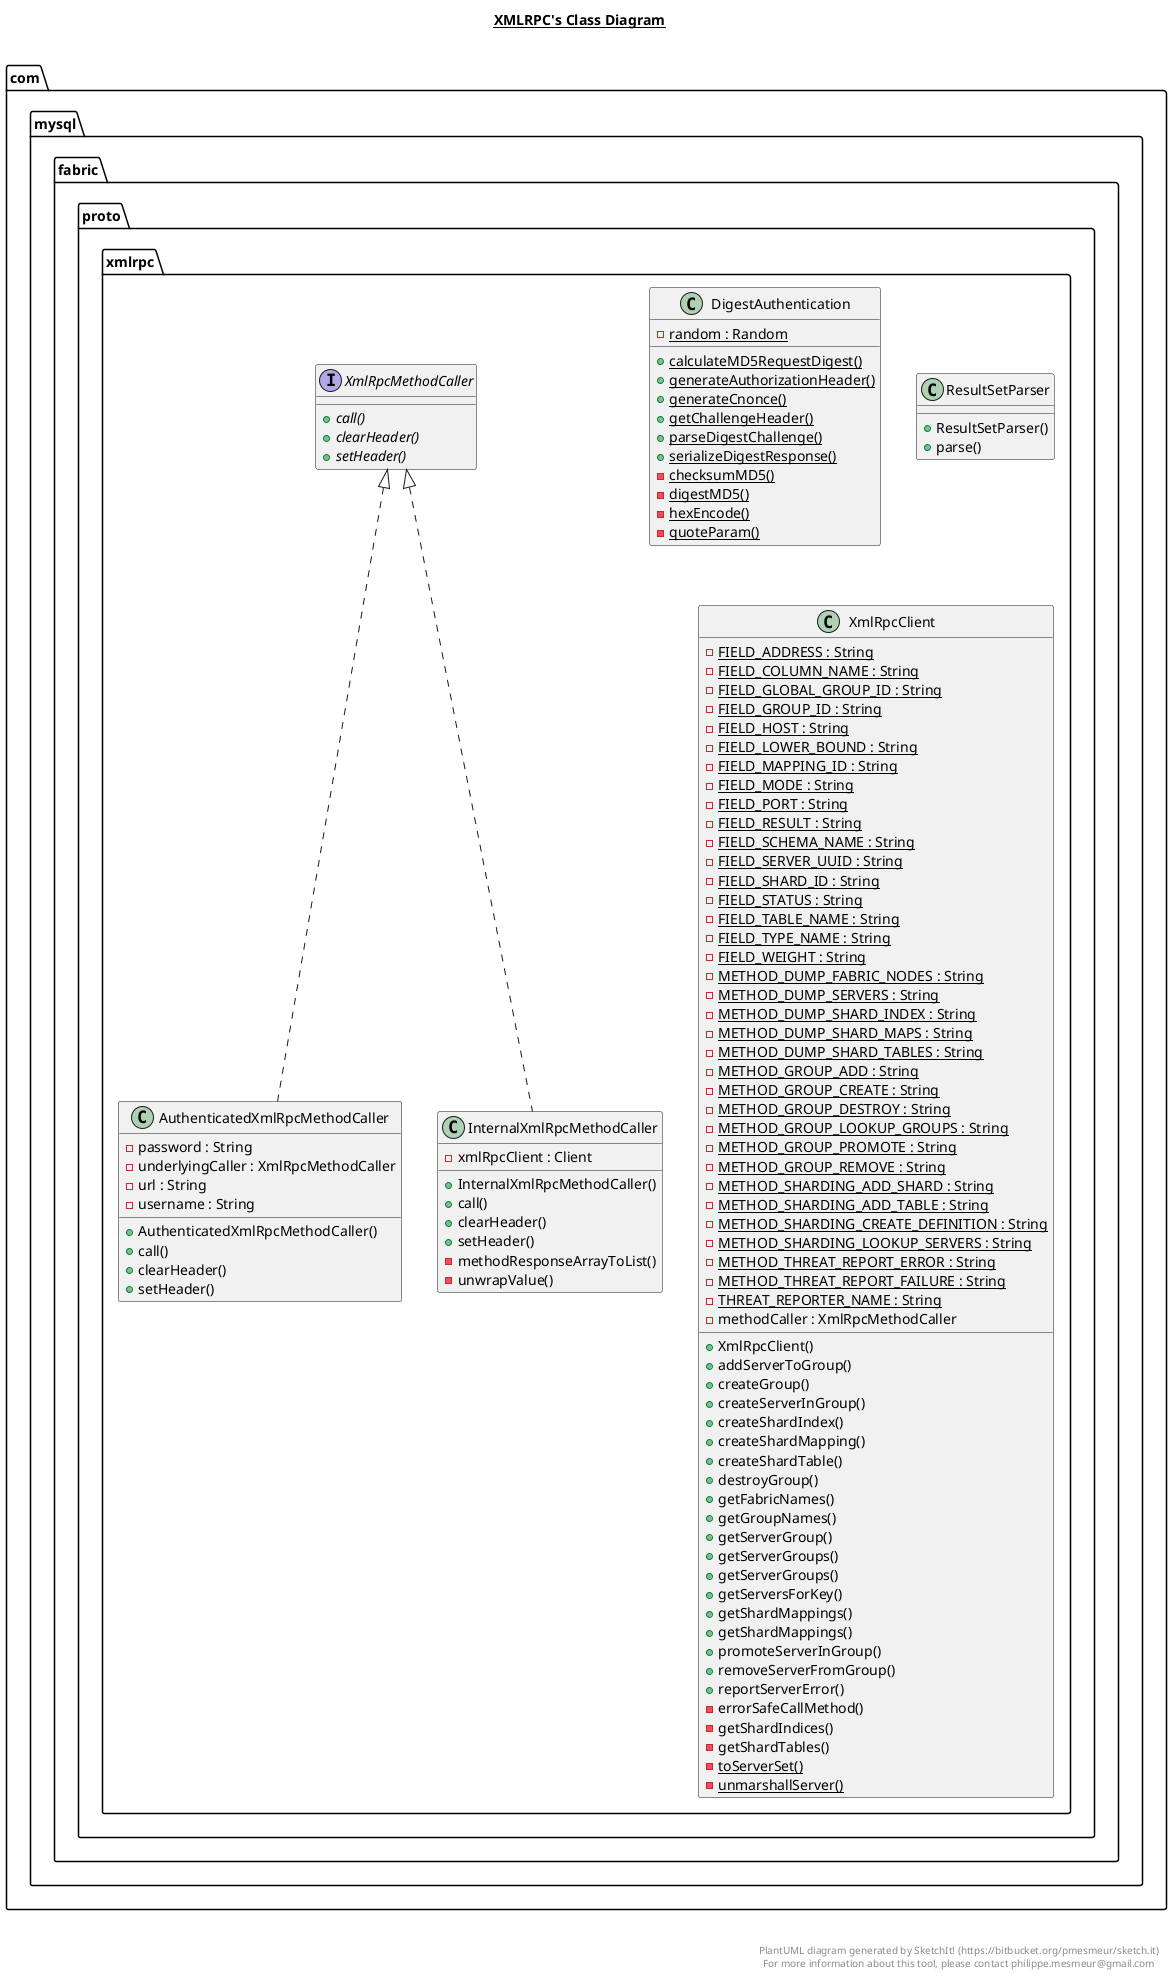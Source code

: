 @startuml

title __XMLRPC's Class Diagram__\n

  namespace com.mysql.fabric {
    namespace proto.xmlrpc {
      class com.mysql.fabric.proto.xmlrpc.AuthenticatedXmlRpcMethodCaller {
          - password : String
          - underlyingCaller : XmlRpcMethodCaller
          - url : String
          - username : String
          + AuthenticatedXmlRpcMethodCaller()
          + call()
          + clearHeader()
          + setHeader()
      }
    }
  }
  

  namespace com.mysql.fabric {
    namespace proto.xmlrpc {
      class com.mysql.fabric.proto.xmlrpc.DigestAuthentication {
          {static} - random : Random
          {static} + calculateMD5RequestDigest()
          {static} + generateAuthorizationHeader()
          {static} + generateCnonce()
          {static} + getChallengeHeader()
          {static} + parseDigestChallenge()
          {static} + serializeDigestResponse()
          {static} - checksumMD5()
          {static} - digestMD5()
          {static} - hexEncode()
          {static} - quoteParam()
      }
    }
  }
  

  namespace com.mysql.fabric {
    namespace proto.xmlrpc {
      class com.mysql.fabric.proto.xmlrpc.InternalXmlRpcMethodCaller {
          - xmlRpcClient : Client
          + InternalXmlRpcMethodCaller()
          + call()
          + clearHeader()
          + setHeader()
          - methodResponseArrayToList()
          - unwrapValue()
      }
    }
  }
  

  namespace com.mysql.fabric {
    namespace proto.xmlrpc {
      class com.mysql.fabric.proto.xmlrpc.ResultSetParser {
          + ResultSetParser()
          + parse()
      }
    }
  }
  

  namespace com.mysql.fabric {
    namespace proto.xmlrpc {
      class com.mysql.fabric.proto.xmlrpc.XmlRpcClient {
          {static} - FIELD_ADDRESS : String
          {static} - FIELD_COLUMN_NAME : String
          {static} - FIELD_GLOBAL_GROUP_ID : String
          {static} - FIELD_GROUP_ID : String
          {static} - FIELD_HOST : String
          {static} - FIELD_LOWER_BOUND : String
          {static} - FIELD_MAPPING_ID : String
          {static} - FIELD_MODE : String
          {static} - FIELD_PORT : String
          {static} - FIELD_RESULT : String
          {static} - FIELD_SCHEMA_NAME : String
          {static} - FIELD_SERVER_UUID : String
          {static} - FIELD_SHARD_ID : String
          {static} - FIELD_STATUS : String
          {static} - FIELD_TABLE_NAME : String
          {static} - FIELD_TYPE_NAME : String
          {static} - FIELD_WEIGHT : String
          {static} - METHOD_DUMP_FABRIC_NODES : String
          {static} - METHOD_DUMP_SERVERS : String
          {static} - METHOD_DUMP_SHARD_INDEX : String
          {static} - METHOD_DUMP_SHARD_MAPS : String
          {static} - METHOD_DUMP_SHARD_TABLES : String
          {static} - METHOD_GROUP_ADD : String
          {static} - METHOD_GROUP_CREATE : String
          {static} - METHOD_GROUP_DESTROY : String
          {static} - METHOD_GROUP_LOOKUP_GROUPS : String
          {static} - METHOD_GROUP_PROMOTE : String
          {static} - METHOD_GROUP_REMOVE : String
          {static} - METHOD_SHARDING_ADD_SHARD : String
          {static} - METHOD_SHARDING_ADD_TABLE : String
          {static} - METHOD_SHARDING_CREATE_DEFINITION : String
          {static} - METHOD_SHARDING_LOOKUP_SERVERS : String
          {static} - METHOD_THREAT_REPORT_ERROR : String
          {static} - METHOD_THREAT_REPORT_FAILURE : String
          {static} - THREAT_REPORTER_NAME : String
          - methodCaller : XmlRpcMethodCaller
          + XmlRpcClient()
          + addServerToGroup()
          + createGroup()
          + createServerInGroup()
          + createShardIndex()
          + createShardMapping()
          + createShardTable()
          + destroyGroup()
          + getFabricNames()
          + getGroupNames()
          + getServerGroup()
          + getServerGroups()
          + getServerGroups()
          + getServersForKey()
          + getShardMappings()
          + getShardMappings()
          + promoteServerInGroup()
          + removeServerFromGroup()
          + reportServerError()
          - errorSafeCallMethod()
          - getShardIndices()
          - getShardTables()
          {static} - toServerSet()
          {static} - unmarshallServer()
      }
    }
  }
  

  namespace com.mysql.fabric {
    namespace proto.xmlrpc {
      interface com.mysql.fabric.proto.xmlrpc.XmlRpcMethodCaller {
          {abstract} + call()
          {abstract} + clearHeader()
          {abstract} + setHeader()
      }
    }
  }
  

  com.mysql.fabric.proto.xmlrpc.AuthenticatedXmlRpcMethodCaller .up.|> XmlRpcMethodCaller
  com.mysql.fabric.proto.xmlrpc.InternalXmlRpcMethodCaller .up.|> XmlRpcMethodCaller


right footer


PlantUML diagram generated by SketchIt! (https://bitbucket.org/pmesmeur/sketch.it)
For more information about this tool, please contact philippe.mesmeur@gmail.com
endfooter

@enduml
